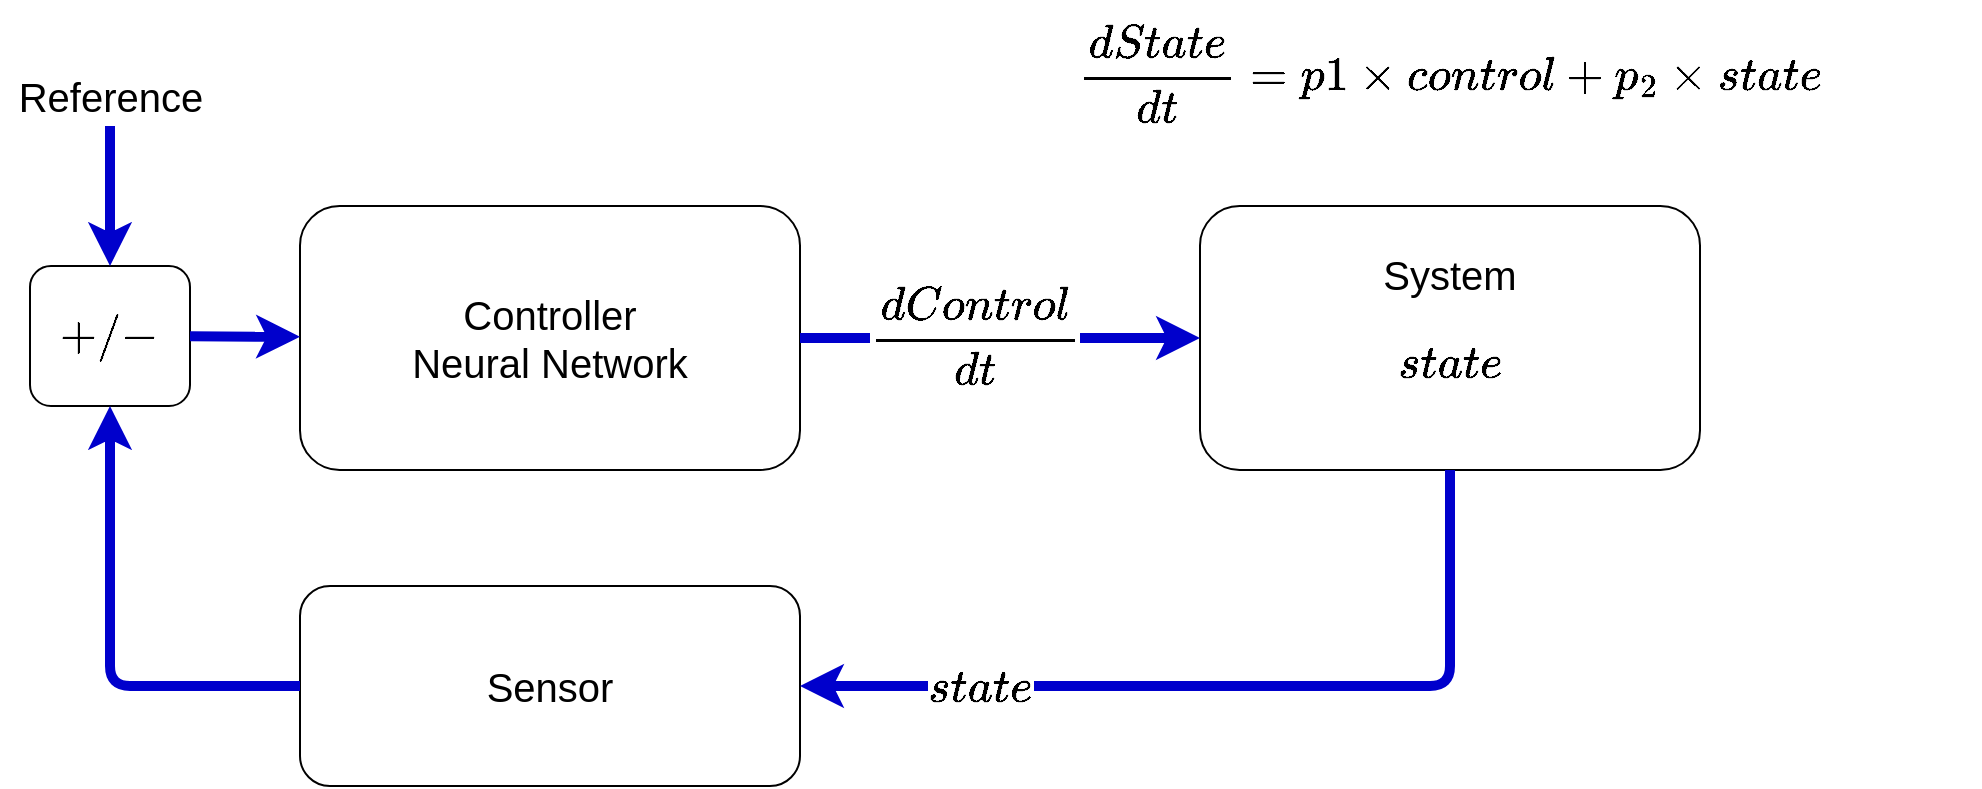 <mxfile version="12.9.3" type="device"><diagram id="RerGtXJefabZLA4IZbGL" name="Page-1"><mxGraphModel dx="1414" dy="770" grid="1" gridSize="10" guides="1" tooltips="1" connect="1" arrows="1" fold="1" page="1" pageScale="0.9" pageWidth="1169" pageHeight="827" math="1" shadow="0"><root><mxCell id="0"/><mxCell id="1" parent="0"/><mxCell id="6vMEF1ihPC1iQk1IA_dV-12" value="Controller &lt;br style=&quot;font-size: 20px;&quot;&gt;Neural&amp;nbsp;Network" style="rounded=1;whiteSpace=wrap;html=1;fontSize=20;" parent="1" vertex="1"><mxGeometry x="280" y="240" width="250" height="132" as="geometry"/></mxCell><mxCell id="ZgDZRXxJ-F85zVFTep4a-1" value="System&lt;br style=&quot;font-size: 20px;&quot;&gt;$$state$$" style="rounded=1;whiteSpace=wrap;html=1;fontSize=20;" vertex="1" parent="1"><mxGeometry x="730" y="240" width="250" height="132" as="geometry"/></mxCell><mxCell id="ZgDZRXxJ-F85zVFTep4a-2" value="" style="endArrow=classic;html=1;fontSize=20;strokeColor=#0000CC;strokeWidth=5;" edge="1" parent="1" source="6vMEF1ihPC1iQk1IA_dV-12" target="ZgDZRXxJ-F85zVFTep4a-1"><mxGeometry width="50" height="50" relative="1" as="geometry"><mxPoint x="665" y="420" as="sourcePoint"/><mxPoint x="715" y="370" as="targetPoint"/></mxGeometry></mxCell><mxCell id="ZgDZRXxJ-F85zVFTep4a-21" value="$$\frac{dControl}{dt}$$" style="text;html=1;align=center;verticalAlign=middle;resizable=0;points=[];labelBackgroundColor=#ffffff;fontSize=20;" vertex="1" connectable="0" parent="ZgDZRXxJ-F85zVFTep4a-2"><mxGeometry x="-0.13" y="2" relative="1" as="geometry"><mxPoint as="offset"/></mxGeometry></mxCell><mxCell id="ZgDZRXxJ-F85zVFTep4a-7" value="Sensor" style="rounded=1;whiteSpace=wrap;html=1;fontSize=20;" vertex="1" parent="1"><mxGeometry x="280" y="430" width="250" height="100" as="geometry"/></mxCell><mxCell id="ZgDZRXxJ-F85zVFTep4a-10" value="$$+ /-$$" style="rounded=1;whiteSpace=wrap;html=1;fontSize=20;fontStyle=1" vertex="1" parent="1"><mxGeometry x="145" y="270" width="80" height="70" as="geometry"/></mxCell><mxCell id="ZgDZRXxJ-F85zVFTep4a-11" value="" style="edgeStyle=segmentEdgeStyle;endArrow=classic;html=1;strokeColor=#0000CC;strokeWidth=5;fontSize=20;" edge="1" parent="1" source="ZgDZRXxJ-F85zVFTep4a-7" target="ZgDZRXxJ-F85zVFTep4a-10"><mxGeometry width="50" height="50" relative="1" as="geometry"><mxPoint x="190" y="620" as="sourcePoint"/><mxPoint x="240" y="570" as="targetPoint"/></mxGeometry></mxCell><mxCell id="ZgDZRXxJ-F85zVFTep4a-15" value="" style="endArrow=classic;html=1;fontSize=20;strokeColor=#0000CC;strokeWidth=5;" edge="1" parent="1" source="ZgDZRXxJ-F85zVFTep4a-10" target="6vMEF1ihPC1iQk1IA_dV-12"><mxGeometry width="50" height="50" relative="1" as="geometry"><mxPoint x="555" y="332" as="sourcePoint"/><mxPoint x="653" y="332" as="targetPoint"/></mxGeometry></mxCell><mxCell id="ZgDZRXxJ-F85zVFTep4a-16" value="" style="endArrow=classic;html=1;fontSize=20;strokeColor=#0000CC;strokeWidth=5;" edge="1" parent="1" source="ZgDZRXxJ-F85zVFTep4a-17" target="ZgDZRXxJ-F85zVFTep4a-10"><mxGeometry width="50" height="50" relative="1" as="geometry"><mxPoint x="185" y="200" as="sourcePoint"/><mxPoint x="440" y="332" as="targetPoint"/></mxGeometry></mxCell><mxCell id="ZgDZRXxJ-F85zVFTep4a-17" value="Reference" style="text;html=1;align=center;verticalAlign=middle;resizable=0;points=[];autosize=1;fontSize=20;" vertex="1" parent="1"><mxGeometry x="130" y="170" width="110" height="30" as="geometry"/></mxCell><mxCell id="ZgDZRXxJ-F85zVFTep4a-19" value="" style="edgeStyle=segmentEdgeStyle;endArrow=classic;html=1;strokeColor=#0000CC;strokeWidth=5;fontSize=20;" edge="1" parent="1" source="ZgDZRXxJ-F85zVFTep4a-1" target="ZgDZRXxJ-F85zVFTep4a-7"><mxGeometry width="50" height="50" relative="1" as="geometry"><mxPoint x="290" y="490" as="sourcePoint"/><mxPoint x="820" y="530" as="targetPoint"/><Array as="points"><mxPoint x="855" y="480"/></Array></mxGeometry></mxCell><mxCell id="ZgDZRXxJ-F85zVFTep4a-22" value="$$state$$" style="text;html=1;align=center;verticalAlign=middle;resizable=0;points=[];labelBackgroundColor=#ffffff;fontSize=20;" vertex="1" connectable="0" parent="ZgDZRXxJ-F85zVFTep4a-19"><mxGeometry x="0.192" y="1" relative="1" as="geometry"><mxPoint x="-85" y="-1" as="offset"/></mxGeometry></mxCell><mxCell id="ZgDZRXxJ-F85zVFTep4a-20" value="&lt;span style=&quot;white-space: normal&quot;&gt;$$\frac{dState}{dt}=p1 \times control + p_2 \times state$$&lt;br&gt;&lt;/span&gt;" style="text;html=1;align=center;verticalAlign=middle;resizable=0;points=[];autosize=1;fontSize=20;" vertex="1" parent="1"><mxGeometry x="590" y="170" width="530" height="30" as="geometry"/></mxCell></root></mxGraphModel></diagram></mxfile>